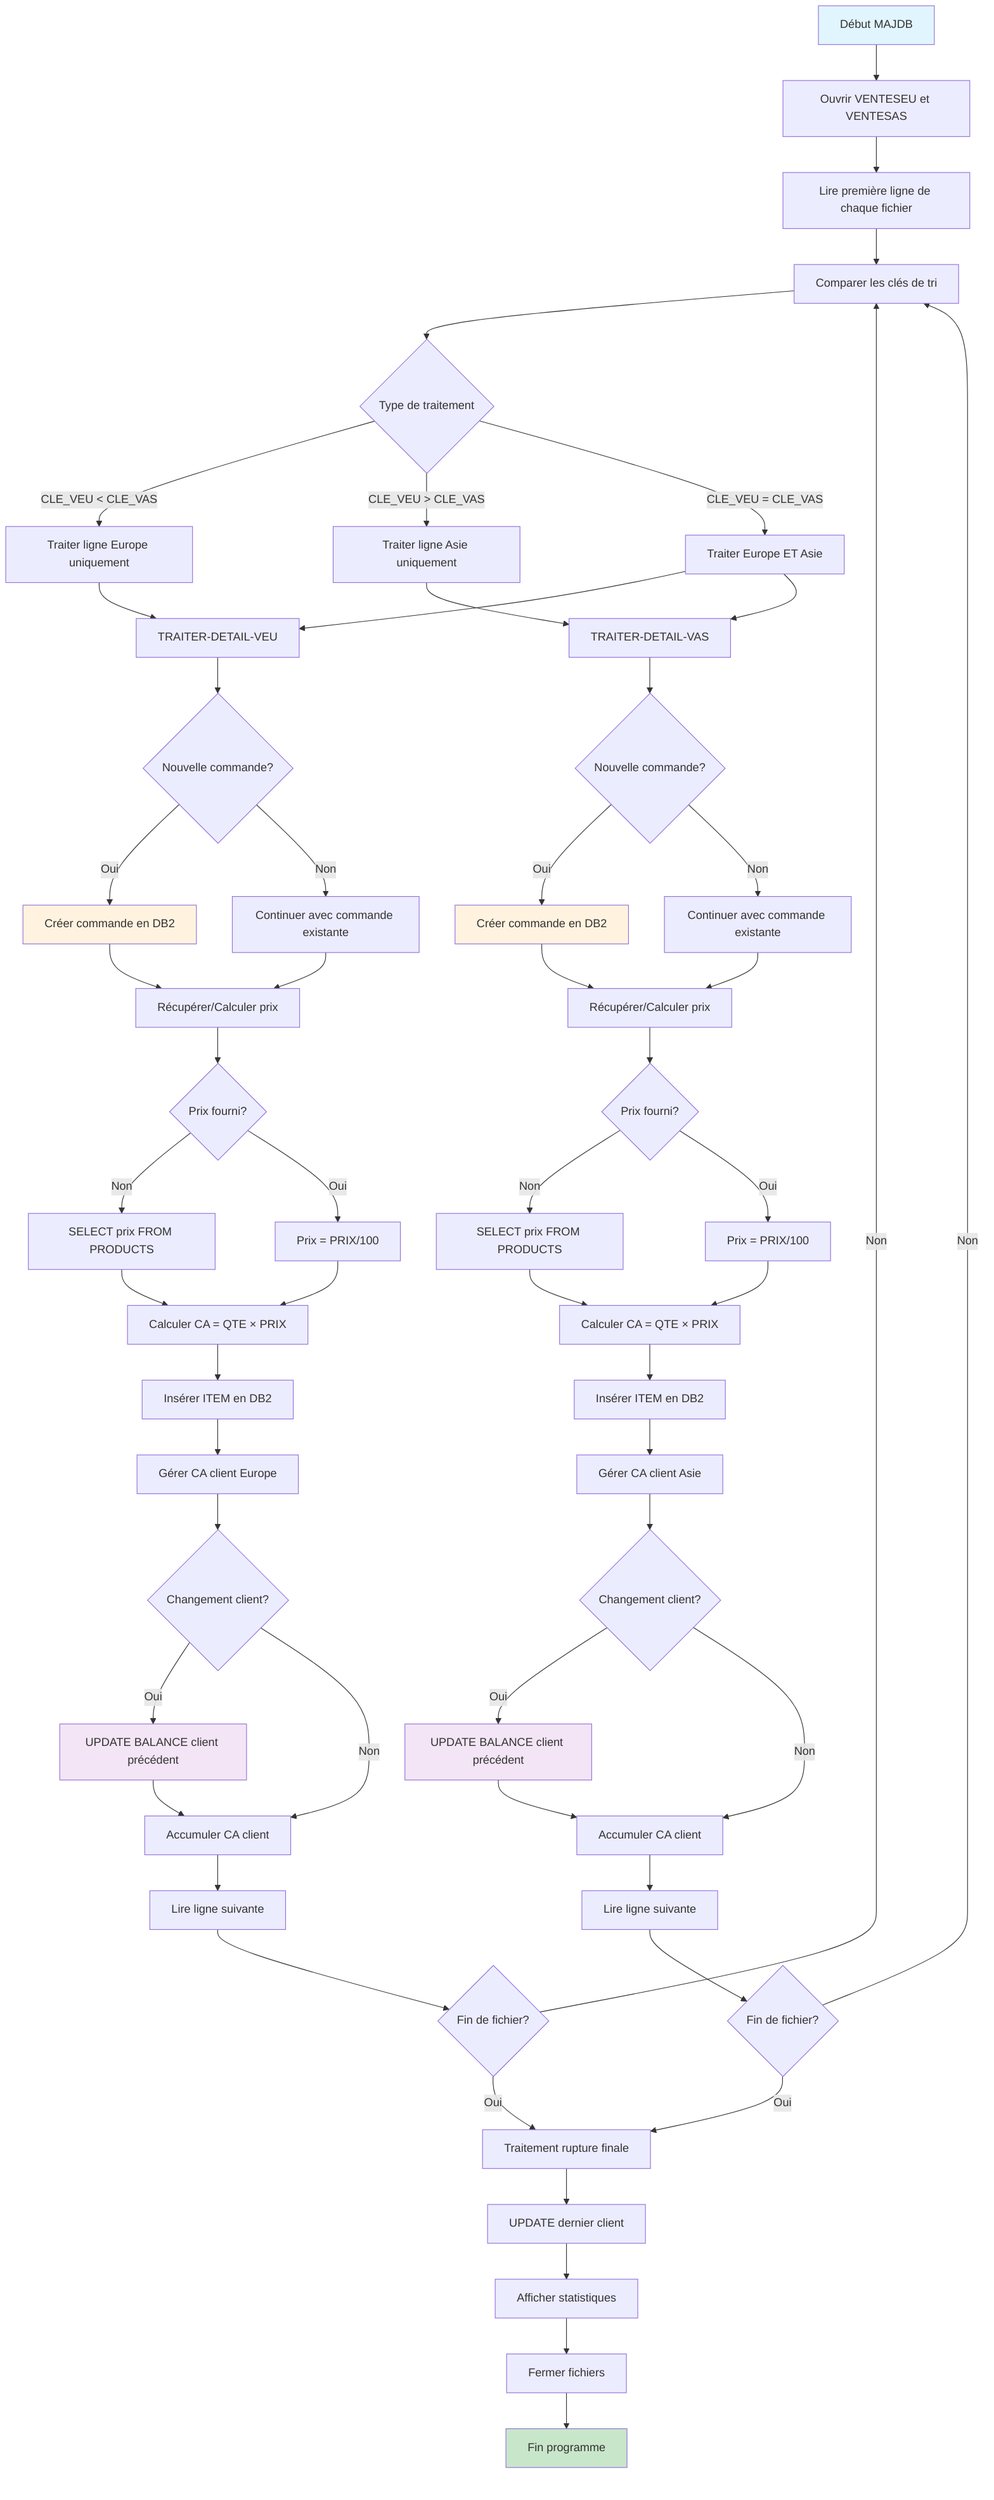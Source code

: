 flowchart TD
    A[Début MAJDB] --> B[Ouvrir VENTESEU et VENTESAS]
    B --> C[Lire première ligne de chaque fichier]
    C --> D[Comparer les clés de tri]
    
    D --> E{Type de traitement}
    E -->|CLE_VEU < CLE_VAS| F[Traiter ligne Europe uniquement]
    E -->|CLE_VEU > CLE_VAS| G[Traiter ligne Asie uniquement]
    E -->|CLE_VEU = CLE_VAS| H[Traiter Europe ET Asie]
    
    F --> I[TRAITER-DETAIL-VEU]
    G --> J[TRAITER-DETAIL-VAS]
    H --> I
    H --> J
    
    I --> K{Nouvelle commande?}
    J --> L{Nouvelle commande?}
    
    K -->|Oui| M[Créer commande en DB2]
    K -->|Non| N[Continuer avec commande existante]
    L -->|Oui| O[Créer commande en DB2]
    L -->|Non| P[Continuer avec commande existante]
    
    M --> Q[Récupérer/Calculer prix]
    N --> Q
    O --> R[Récupérer/Calculer prix]
    P --> R
    
    Q --> S{Prix fourni?}
    R --> T{Prix fourni?}
    
    S -->|Non| U[SELECT prix FROM PRODUCTS]
    S -->|Oui| V[Prix = PRIX/100]
    T -->|Non| W[SELECT prix FROM PRODUCTS]
    T -->|Oui| X[Prix = PRIX/100]
    
    U --> Y[Calculer CA = QTE × PRIX]
    V --> Y
    W --> Z[Calculer CA = QTE × PRIX]
    X --> Z
    
    Y --> AA[Insérer ITEM en DB2]
    Z --> BB[Insérer ITEM en DB2]
    
    AA --> CC[Gérer CA client Europe]
    BB --> DD[Gérer CA client Asie]
    
    CC --> EE{Changement client?}
    DD --> FF{Changement client?}
    
    EE -->|Oui| GG[UPDATE BALANCE client précédent]
    EE -->|Non| HH[Accumuler CA client]
    FF -->|Oui| II[UPDATE BALANCE client précédent]
    FF -->|Non| JJ[Accumuler CA client]
    
    GG --> HH
    II --> JJ
    
    HH --> KK[Lire ligne suivante]
    JJ --> LL[Lire ligne suivante]
    
    KK --> MM{Fin de fichier?}
    LL --> NN{Fin de fichier?}
    
    MM -->|Non| D
    NN -->|Non| D
    MM -->|Oui| OO[Traitement rupture finale]
    NN -->|Oui| OO
    
    OO --> PP[UPDATE dernier client]
    PP --> QQ[Afficher statistiques]
    QQ --> RR[Fermer fichiers]
    RR --> SS[Fin programme]
    
    style A fill:#e1f5fe
    style SS fill:#c8e6c9
    style M fill:#fff3e0
    style O fill:#fff3e0
    style GG fill:#f3e5f5
    style II fill:#f3e5f5